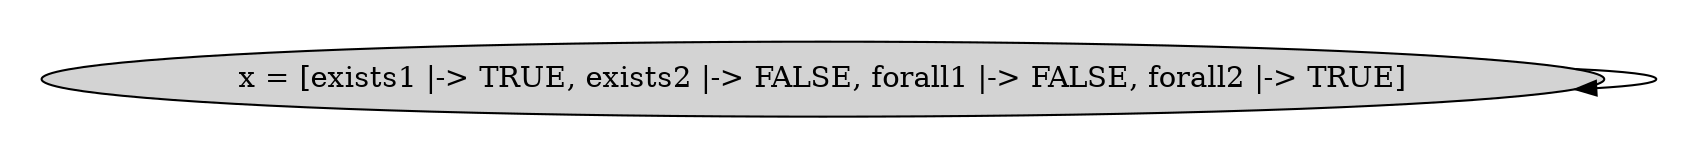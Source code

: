 strict digraph DiskGraph {
nodesep=0.35;
subgraph cluster_graph {
color="white";
6890218316110308743 [label="x = [exists1 |-> TRUE, exists2 |-> FALSE, forall1 |-> FALSE, forall2 |-> TRUE]",style = filled]
6890218316110308743 -> 6890218316110308743 [label="",color="black",fontcolor="black"];
{rank = same; 6890218316110308743;}
}
}